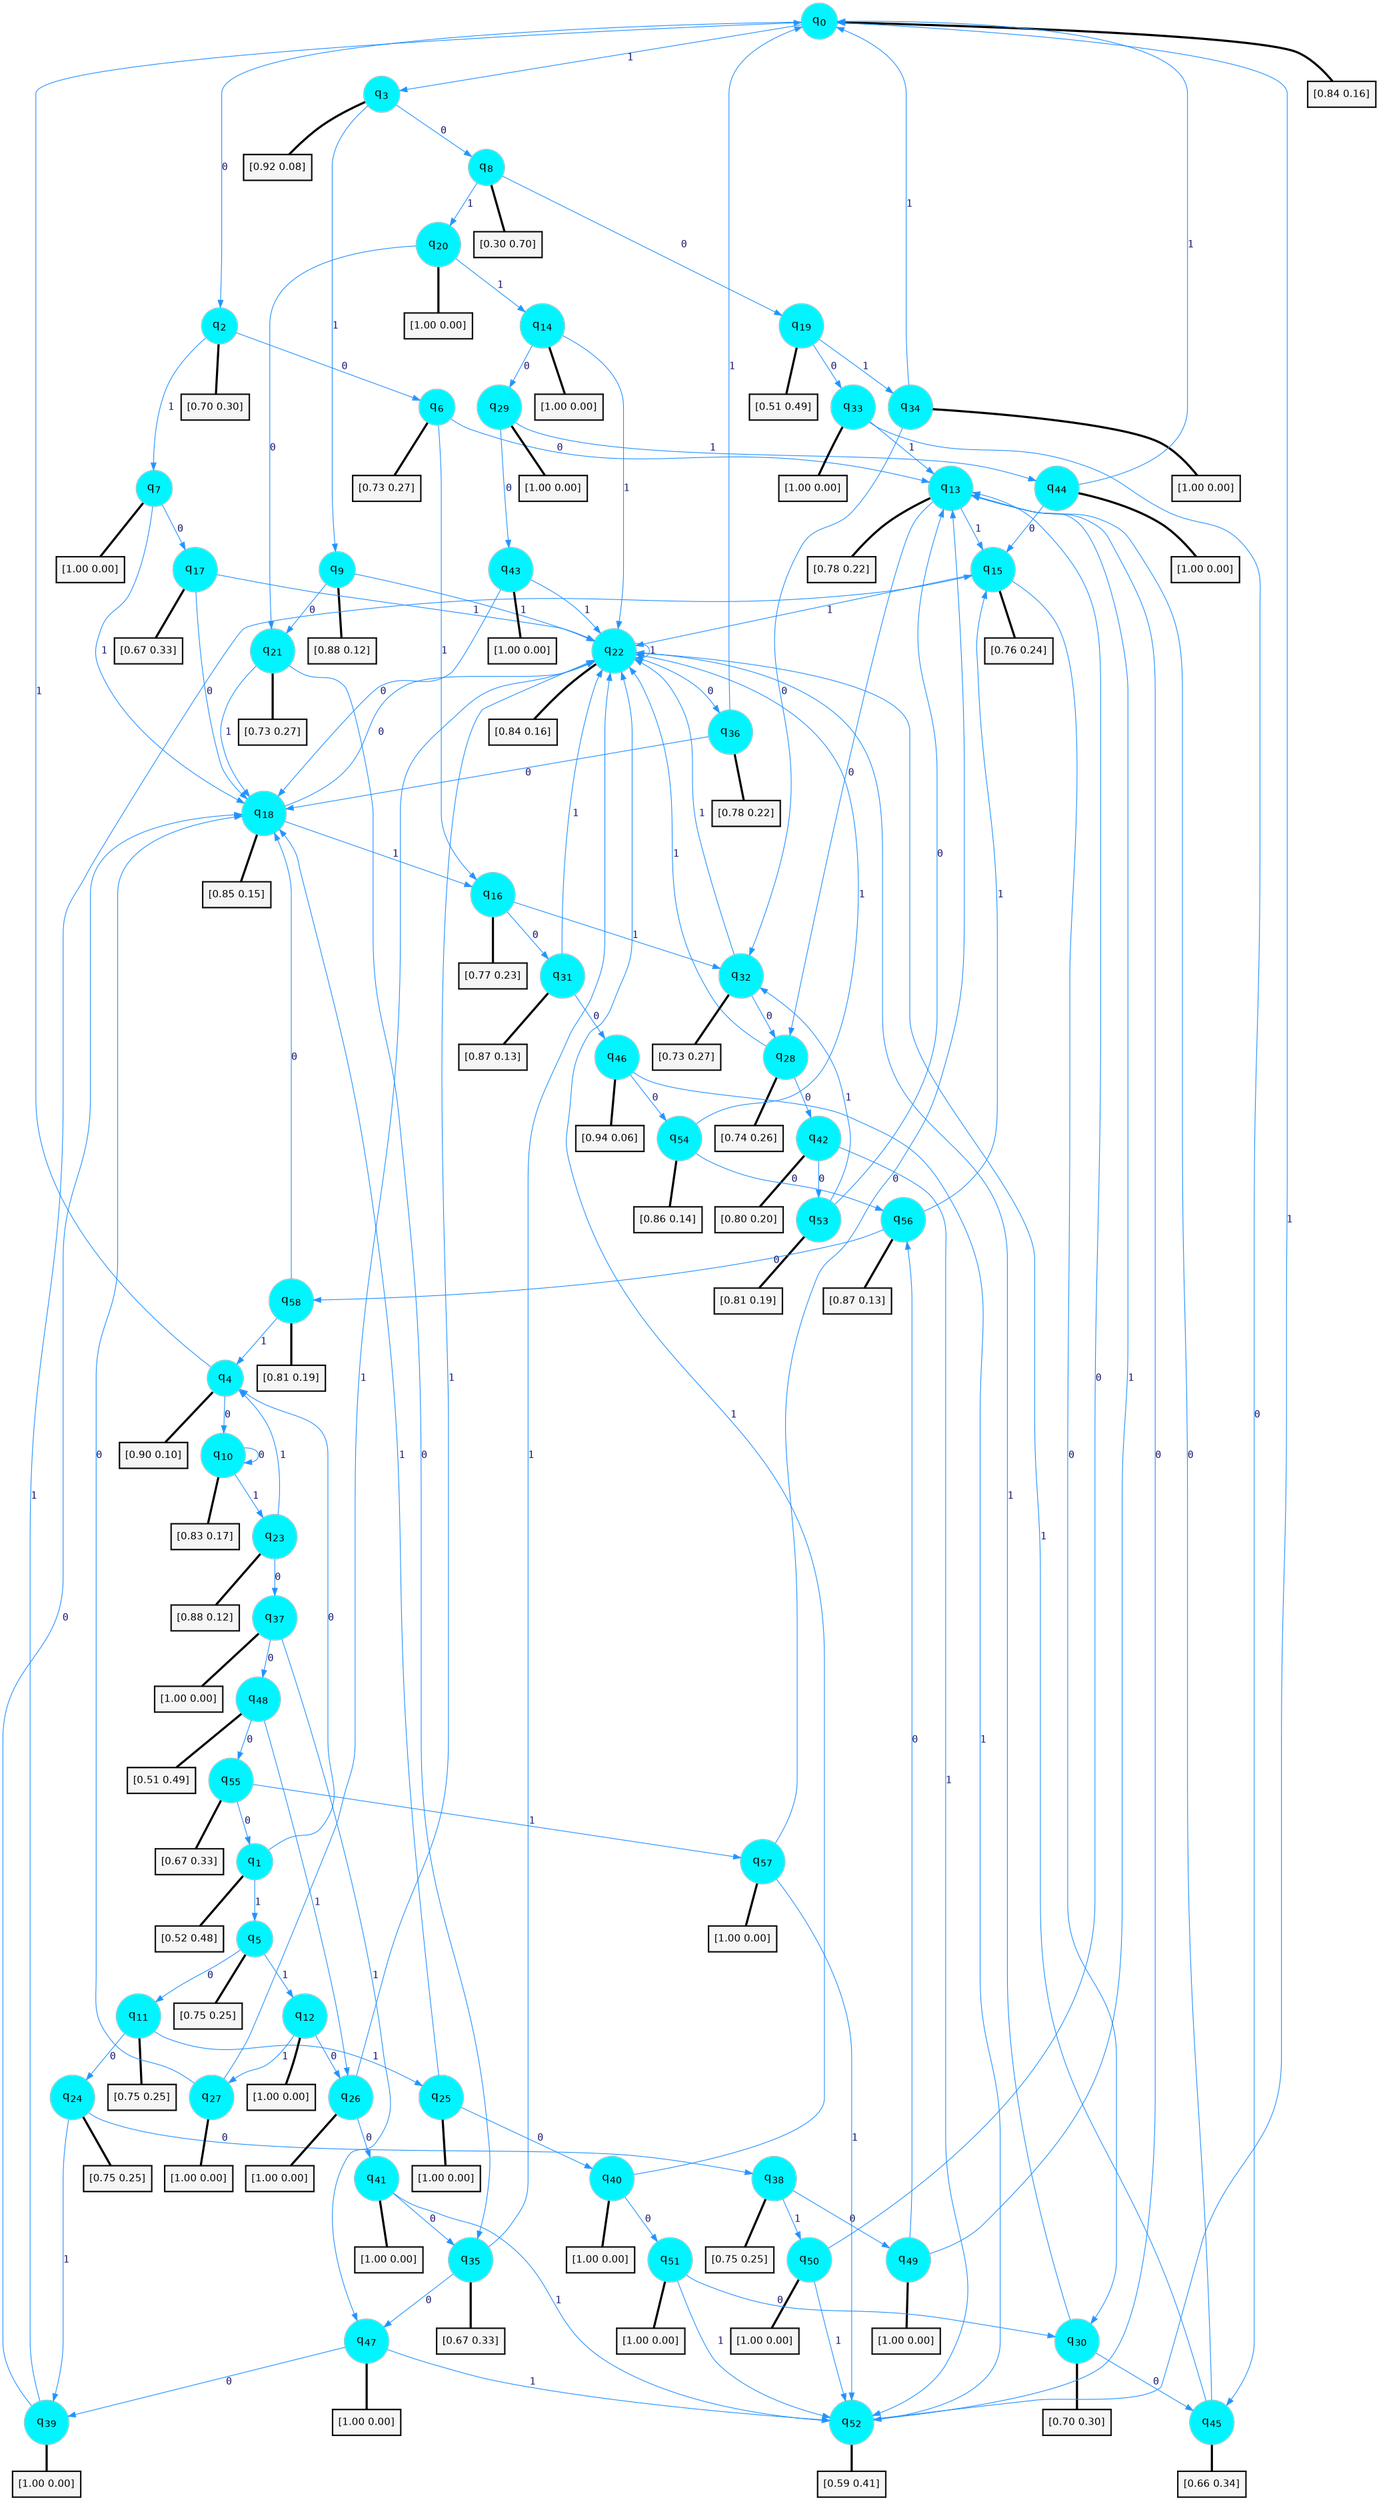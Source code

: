 digraph G {
graph [
bgcolor=transparent, dpi=300, rankdir=TD, size="40,25"];
node [
color=gray, fillcolor=turquoise1, fontcolor=black, fontname=Helvetica, fontsize=16, fontweight=bold, shape=circle, style=filled];
edge [
arrowsize=1, color=dodgerblue1, fontcolor=midnightblue, fontname=courier, fontweight=bold, penwidth=1, style=solid, weight=20];
0[label=<q<SUB>0</SUB>>];
1[label=<q<SUB>1</SUB>>];
2[label=<q<SUB>2</SUB>>];
3[label=<q<SUB>3</SUB>>];
4[label=<q<SUB>4</SUB>>];
5[label=<q<SUB>5</SUB>>];
6[label=<q<SUB>6</SUB>>];
7[label=<q<SUB>7</SUB>>];
8[label=<q<SUB>8</SUB>>];
9[label=<q<SUB>9</SUB>>];
10[label=<q<SUB>10</SUB>>];
11[label=<q<SUB>11</SUB>>];
12[label=<q<SUB>12</SUB>>];
13[label=<q<SUB>13</SUB>>];
14[label=<q<SUB>14</SUB>>];
15[label=<q<SUB>15</SUB>>];
16[label=<q<SUB>16</SUB>>];
17[label=<q<SUB>17</SUB>>];
18[label=<q<SUB>18</SUB>>];
19[label=<q<SUB>19</SUB>>];
20[label=<q<SUB>20</SUB>>];
21[label=<q<SUB>21</SUB>>];
22[label=<q<SUB>22</SUB>>];
23[label=<q<SUB>23</SUB>>];
24[label=<q<SUB>24</SUB>>];
25[label=<q<SUB>25</SUB>>];
26[label=<q<SUB>26</SUB>>];
27[label=<q<SUB>27</SUB>>];
28[label=<q<SUB>28</SUB>>];
29[label=<q<SUB>29</SUB>>];
30[label=<q<SUB>30</SUB>>];
31[label=<q<SUB>31</SUB>>];
32[label=<q<SUB>32</SUB>>];
33[label=<q<SUB>33</SUB>>];
34[label=<q<SUB>34</SUB>>];
35[label=<q<SUB>35</SUB>>];
36[label=<q<SUB>36</SUB>>];
37[label=<q<SUB>37</SUB>>];
38[label=<q<SUB>38</SUB>>];
39[label=<q<SUB>39</SUB>>];
40[label=<q<SUB>40</SUB>>];
41[label=<q<SUB>41</SUB>>];
42[label=<q<SUB>42</SUB>>];
43[label=<q<SUB>43</SUB>>];
44[label=<q<SUB>44</SUB>>];
45[label=<q<SUB>45</SUB>>];
46[label=<q<SUB>46</SUB>>];
47[label=<q<SUB>47</SUB>>];
48[label=<q<SUB>48</SUB>>];
49[label=<q<SUB>49</SUB>>];
50[label=<q<SUB>50</SUB>>];
51[label=<q<SUB>51</SUB>>];
52[label=<q<SUB>52</SUB>>];
53[label=<q<SUB>53</SUB>>];
54[label=<q<SUB>54</SUB>>];
55[label=<q<SUB>55</SUB>>];
56[label=<q<SUB>56</SUB>>];
57[label=<q<SUB>57</SUB>>];
58[label=<q<SUB>58</SUB>>];
59[label="[0.84 0.16]", shape=box,fontcolor=black, fontname=Helvetica, fontsize=14, penwidth=2, fillcolor=whitesmoke,color=black];
60[label="[0.52 0.48]", shape=box,fontcolor=black, fontname=Helvetica, fontsize=14, penwidth=2, fillcolor=whitesmoke,color=black];
61[label="[0.70 0.30]", shape=box,fontcolor=black, fontname=Helvetica, fontsize=14, penwidth=2, fillcolor=whitesmoke,color=black];
62[label="[0.92 0.08]", shape=box,fontcolor=black, fontname=Helvetica, fontsize=14, penwidth=2, fillcolor=whitesmoke,color=black];
63[label="[0.90 0.10]", shape=box,fontcolor=black, fontname=Helvetica, fontsize=14, penwidth=2, fillcolor=whitesmoke,color=black];
64[label="[0.75 0.25]", shape=box,fontcolor=black, fontname=Helvetica, fontsize=14, penwidth=2, fillcolor=whitesmoke,color=black];
65[label="[0.73 0.27]", shape=box,fontcolor=black, fontname=Helvetica, fontsize=14, penwidth=2, fillcolor=whitesmoke,color=black];
66[label="[1.00 0.00]", shape=box,fontcolor=black, fontname=Helvetica, fontsize=14, penwidth=2, fillcolor=whitesmoke,color=black];
67[label="[0.30 0.70]", shape=box,fontcolor=black, fontname=Helvetica, fontsize=14, penwidth=2, fillcolor=whitesmoke,color=black];
68[label="[0.88 0.12]", shape=box,fontcolor=black, fontname=Helvetica, fontsize=14, penwidth=2, fillcolor=whitesmoke,color=black];
69[label="[0.83 0.17]", shape=box,fontcolor=black, fontname=Helvetica, fontsize=14, penwidth=2, fillcolor=whitesmoke,color=black];
70[label="[0.75 0.25]", shape=box,fontcolor=black, fontname=Helvetica, fontsize=14, penwidth=2, fillcolor=whitesmoke,color=black];
71[label="[1.00 0.00]", shape=box,fontcolor=black, fontname=Helvetica, fontsize=14, penwidth=2, fillcolor=whitesmoke,color=black];
72[label="[0.78 0.22]", shape=box,fontcolor=black, fontname=Helvetica, fontsize=14, penwidth=2, fillcolor=whitesmoke,color=black];
73[label="[1.00 0.00]", shape=box,fontcolor=black, fontname=Helvetica, fontsize=14, penwidth=2, fillcolor=whitesmoke,color=black];
74[label="[0.76 0.24]", shape=box,fontcolor=black, fontname=Helvetica, fontsize=14, penwidth=2, fillcolor=whitesmoke,color=black];
75[label="[0.77 0.23]", shape=box,fontcolor=black, fontname=Helvetica, fontsize=14, penwidth=2, fillcolor=whitesmoke,color=black];
76[label="[0.67 0.33]", shape=box,fontcolor=black, fontname=Helvetica, fontsize=14, penwidth=2, fillcolor=whitesmoke,color=black];
77[label="[0.85 0.15]", shape=box,fontcolor=black, fontname=Helvetica, fontsize=14, penwidth=2, fillcolor=whitesmoke,color=black];
78[label="[0.51 0.49]", shape=box,fontcolor=black, fontname=Helvetica, fontsize=14, penwidth=2, fillcolor=whitesmoke,color=black];
79[label="[1.00 0.00]", shape=box,fontcolor=black, fontname=Helvetica, fontsize=14, penwidth=2, fillcolor=whitesmoke,color=black];
80[label="[0.73 0.27]", shape=box,fontcolor=black, fontname=Helvetica, fontsize=14, penwidth=2, fillcolor=whitesmoke,color=black];
81[label="[0.84 0.16]", shape=box,fontcolor=black, fontname=Helvetica, fontsize=14, penwidth=2, fillcolor=whitesmoke,color=black];
82[label="[0.88 0.12]", shape=box,fontcolor=black, fontname=Helvetica, fontsize=14, penwidth=2, fillcolor=whitesmoke,color=black];
83[label="[0.75 0.25]", shape=box,fontcolor=black, fontname=Helvetica, fontsize=14, penwidth=2, fillcolor=whitesmoke,color=black];
84[label="[1.00 0.00]", shape=box,fontcolor=black, fontname=Helvetica, fontsize=14, penwidth=2, fillcolor=whitesmoke,color=black];
85[label="[1.00 0.00]", shape=box,fontcolor=black, fontname=Helvetica, fontsize=14, penwidth=2, fillcolor=whitesmoke,color=black];
86[label="[1.00 0.00]", shape=box,fontcolor=black, fontname=Helvetica, fontsize=14, penwidth=2, fillcolor=whitesmoke,color=black];
87[label="[0.74 0.26]", shape=box,fontcolor=black, fontname=Helvetica, fontsize=14, penwidth=2, fillcolor=whitesmoke,color=black];
88[label="[1.00 0.00]", shape=box,fontcolor=black, fontname=Helvetica, fontsize=14, penwidth=2, fillcolor=whitesmoke,color=black];
89[label="[0.70 0.30]", shape=box,fontcolor=black, fontname=Helvetica, fontsize=14, penwidth=2, fillcolor=whitesmoke,color=black];
90[label="[0.87 0.13]", shape=box,fontcolor=black, fontname=Helvetica, fontsize=14, penwidth=2, fillcolor=whitesmoke,color=black];
91[label="[0.73 0.27]", shape=box,fontcolor=black, fontname=Helvetica, fontsize=14, penwidth=2, fillcolor=whitesmoke,color=black];
92[label="[1.00 0.00]", shape=box,fontcolor=black, fontname=Helvetica, fontsize=14, penwidth=2, fillcolor=whitesmoke,color=black];
93[label="[1.00 0.00]", shape=box,fontcolor=black, fontname=Helvetica, fontsize=14, penwidth=2, fillcolor=whitesmoke,color=black];
94[label="[0.67 0.33]", shape=box,fontcolor=black, fontname=Helvetica, fontsize=14, penwidth=2, fillcolor=whitesmoke,color=black];
95[label="[0.78 0.22]", shape=box,fontcolor=black, fontname=Helvetica, fontsize=14, penwidth=2, fillcolor=whitesmoke,color=black];
96[label="[1.00 0.00]", shape=box,fontcolor=black, fontname=Helvetica, fontsize=14, penwidth=2, fillcolor=whitesmoke,color=black];
97[label="[0.75 0.25]", shape=box,fontcolor=black, fontname=Helvetica, fontsize=14, penwidth=2, fillcolor=whitesmoke,color=black];
98[label="[1.00 0.00]", shape=box,fontcolor=black, fontname=Helvetica, fontsize=14, penwidth=2, fillcolor=whitesmoke,color=black];
99[label="[1.00 0.00]", shape=box,fontcolor=black, fontname=Helvetica, fontsize=14, penwidth=2, fillcolor=whitesmoke,color=black];
100[label="[1.00 0.00]", shape=box,fontcolor=black, fontname=Helvetica, fontsize=14, penwidth=2, fillcolor=whitesmoke,color=black];
101[label="[0.80 0.20]", shape=box,fontcolor=black, fontname=Helvetica, fontsize=14, penwidth=2, fillcolor=whitesmoke,color=black];
102[label="[1.00 0.00]", shape=box,fontcolor=black, fontname=Helvetica, fontsize=14, penwidth=2, fillcolor=whitesmoke,color=black];
103[label="[1.00 0.00]", shape=box,fontcolor=black, fontname=Helvetica, fontsize=14, penwidth=2, fillcolor=whitesmoke,color=black];
104[label="[0.66 0.34]", shape=box,fontcolor=black, fontname=Helvetica, fontsize=14, penwidth=2, fillcolor=whitesmoke,color=black];
105[label="[0.94 0.06]", shape=box,fontcolor=black, fontname=Helvetica, fontsize=14, penwidth=2, fillcolor=whitesmoke,color=black];
106[label="[1.00 0.00]", shape=box,fontcolor=black, fontname=Helvetica, fontsize=14, penwidth=2, fillcolor=whitesmoke,color=black];
107[label="[0.51 0.49]", shape=box,fontcolor=black, fontname=Helvetica, fontsize=14, penwidth=2, fillcolor=whitesmoke,color=black];
108[label="[1.00 0.00]", shape=box,fontcolor=black, fontname=Helvetica, fontsize=14, penwidth=2, fillcolor=whitesmoke,color=black];
109[label="[1.00 0.00]", shape=box,fontcolor=black, fontname=Helvetica, fontsize=14, penwidth=2, fillcolor=whitesmoke,color=black];
110[label="[1.00 0.00]", shape=box,fontcolor=black, fontname=Helvetica, fontsize=14, penwidth=2, fillcolor=whitesmoke,color=black];
111[label="[0.59 0.41]", shape=box,fontcolor=black, fontname=Helvetica, fontsize=14, penwidth=2, fillcolor=whitesmoke,color=black];
112[label="[0.81 0.19]", shape=box,fontcolor=black, fontname=Helvetica, fontsize=14, penwidth=2, fillcolor=whitesmoke,color=black];
113[label="[0.86 0.14]", shape=box,fontcolor=black, fontname=Helvetica, fontsize=14, penwidth=2, fillcolor=whitesmoke,color=black];
114[label="[0.67 0.33]", shape=box,fontcolor=black, fontname=Helvetica, fontsize=14, penwidth=2, fillcolor=whitesmoke,color=black];
115[label="[0.87 0.13]", shape=box,fontcolor=black, fontname=Helvetica, fontsize=14, penwidth=2, fillcolor=whitesmoke,color=black];
116[label="[1.00 0.00]", shape=box,fontcolor=black, fontname=Helvetica, fontsize=14, penwidth=2, fillcolor=whitesmoke,color=black];
117[label="[0.81 0.19]", shape=box,fontcolor=black, fontname=Helvetica, fontsize=14, penwidth=2, fillcolor=whitesmoke,color=black];
0->2 [label=0];
0->3 [label=1];
0->59 [arrowhead=none, penwidth=3,color=black];
1->4 [label=0];
1->5 [label=1];
1->60 [arrowhead=none, penwidth=3,color=black];
2->6 [label=0];
2->7 [label=1];
2->61 [arrowhead=none, penwidth=3,color=black];
3->8 [label=0];
3->9 [label=1];
3->62 [arrowhead=none, penwidth=3,color=black];
4->10 [label=0];
4->0 [label=1];
4->63 [arrowhead=none, penwidth=3,color=black];
5->11 [label=0];
5->12 [label=1];
5->64 [arrowhead=none, penwidth=3,color=black];
6->13 [label=0];
6->16 [label=1];
6->65 [arrowhead=none, penwidth=3,color=black];
7->17 [label=0];
7->18 [label=1];
7->66 [arrowhead=none, penwidth=3,color=black];
8->19 [label=0];
8->20 [label=1];
8->67 [arrowhead=none, penwidth=3,color=black];
9->21 [label=0];
9->22 [label=1];
9->68 [arrowhead=none, penwidth=3,color=black];
10->10 [label=0];
10->23 [label=1];
10->69 [arrowhead=none, penwidth=3,color=black];
11->24 [label=0];
11->25 [label=1];
11->70 [arrowhead=none, penwidth=3,color=black];
12->26 [label=0];
12->27 [label=1];
12->71 [arrowhead=none, penwidth=3,color=black];
13->28 [label=0];
13->15 [label=1];
13->72 [arrowhead=none, penwidth=3,color=black];
14->29 [label=0];
14->22 [label=1];
14->73 [arrowhead=none, penwidth=3,color=black];
15->30 [label=0];
15->22 [label=1];
15->74 [arrowhead=none, penwidth=3,color=black];
16->31 [label=0];
16->32 [label=1];
16->75 [arrowhead=none, penwidth=3,color=black];
17->18 [label=0];
17->22 [label=1];
17->76 [arrowhead=none, penwidth=3,color=black];
18->22 [label=0];
18->16 [label=1];
18->77 [arrowhead=none, penwidth=3,color=black];
19->33 [label=0];
19->34 [label=1];
19->78 [arrowhead=none, penwidth=3,color=black];
20->21 [label=0];
20->14 [label=1];
20->79 [arrowhead=none, penwidth=3,color=black];
21->35 [label=0];
21->18 [label=1];
21->80 [arrowhead=none, penwidth=3,color=black];
22->36 [label=0];
22->22 [label=1];
22->81 [arrowhead=none, penwidth=3,color=black];
23->37 [label=0];
23->4 [label=1];
23->82 [arrowhead=none, penwidth=3,color=black];
24->38 [label=0];
24->39 [label=1];
24->83 [arrowhead=none, penwidth=3,color=black];
25->40 [label=0];
25->18 [label=1];
25->84 [arrowhead=none, penwidth=3,color=black];
26->41 [label=0];
26->22 [label=1];
26->85 [arrowhead=none, penwidth=3,color=black];
27->18 [label=0];
27->22 [label=1];
27->86 [arrowhead=none, penwidth=3,color=black];
28->42 [label=0];
28->22 [label=1];
28->87 [arrowhead=none, penwidth=3,color=black];
29->43 [label=0];
29->44 [label=1];
29->88 [arrowhead=none, penwidth=3,color=black];
30->45 [label=0];
30->22 [label=1];
30->89 [arrowhead=none, penwidth=3,color=black];
31->46 [label=0];
31->22 [label=1];
31->90 [arrowhead=none, penwidth=3,color=black];
32->28 [label=0];
32->22 [label=1];
32->91 [arrowhead=none, penwidth=3,color=black];
33->45 [label=0];
33->13 [label=1];
33->92 [arrowhead=none, penwidth=3,color=black];
34->32 [label=0];
34->0 [label=1];
34->93 [arrowhead=none, penwidth=3,color=black];
35->47 [label=0];
35->22 [label=1];
35->94 [arrowhead=none, penwidth=3,color=black];
36->18 [label=0];
36->0 [label=1];
36->95 [arrowhead=none, penwidth=3,color=black];
37->48 [label=0];
37->47 [label=1];
37->96 [arrowhead=none, penwidth=3,color=black];
38->49 [label=0];
38->50 [label=1];
38->97 [arrowhead=none, penwidth=3,color=black];
39->18 [label=0];
39->15 [label=1];
39->98 [arrowhead=none, penwidth=3,color=black];
40->51 [label=0];
40->22 [label=1];
40->99 [arrowhead=none, penwidth=3,color=black];
41->35 [label=0];
41->52 [label=1];
41->100 [arrowhead=none, penwidth=3,color=black];
42->53 [label=0];
42->52 [label=1];
42->101 [arrowhead=none, penwidth=3,color=black];
43->18 [label=0];
43->22 [label=1];
43->102 [arrowhead=none, penwidth=3,color=black];
44->15 [label=0];
44->0 [label=1];
44->103 [arrowhead=none, penwidth=3,color=black];
45->13 [label=0];
45->22 [label=1];
45->104 [arrowhead=none, penwidth=3,color=black];
46->54 [label=0];
46->52 [label=1];
46->105 [arrowhead=none, penwidth=3,color=black];
47->39 [label=0];
47->52 [label=1];
47->106 [arrowhead=none, penwidth=3,color=black];
48->55 [label=0];
48->26 [label=1];
48->107 [arrowhead=none, penwidth=3,color=black];
49->56 [label=0];
49->13 [label=1];
49->108 [arrowhead=none, penwidth=3,color=black];
50->13 [label=0];
50->52 [label=1];
50->109 [arrowhead=none, penwidth=3,color=black];
51->30 [label=0];
51->52 [label=1];
51->110 [arrowhead=none, penwidth=3,color=black];
52->13 [label=0];
52->0 [label=1];
52->111 [arrowhead=none, penwidth=3,color=black];
53->13 [label=0];
53->32 [label=1];
53->112 [arrowhead=none, penwidth=3,color=black];
54->56 [label=0];
54->22 [label=1];
54->113 [arrowhead=none, penwidth=3,color=black];
55->1 [label=0];
55->57 [label=1];
55->114 [arrowhead=none, penwidth=3,color=black];
56->58 [label=0];
56->15 [label=1];
56->115 [arrowhead=none, penwidth=3,color=black];
57->13 [label=0];
57->52 [label=1];
57->116 [arrowhead=none, penwidth=3,color=black];
58->18 [label=0];
58->4 [label=1];
58->117 [arrowhead=none, penwidth=3,color=black];
}
